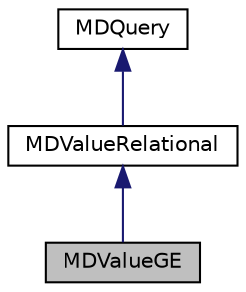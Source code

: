 digraph "MDValueGE"
{
  edge [fontname="Helvetica",fontsize="10",labelfontname="Helvetica",labelfontsize="10"];
  node [fontname="Helvetica",fontsize="10",shape=record];
  Node0 [label="MDValueGE",height=0.2,width=0.4,color="black", fillcolor="grey75", style="filled", fontcolor="black"];
  Node1 -> Node0 [dir="back",color="midnightblue",fontsize="10",style="solid",fontname="Helvetica"];
  Node1 [label="MDValueRelational",height=0.2,width=0.4,color="black", fillcolor="white", style="filled",URL="$classMDValueRelational.html"];
  Node2 -> Node1 [dir="back",color="midnightblue",fontsize="10",style="solid",fontname="Helvetica"];
  Node2 [label="MDQuery",height=0.2,width=0.4,color="black", fillcolor="white", style="filled",URL="$classMDQuery.html"];
}
